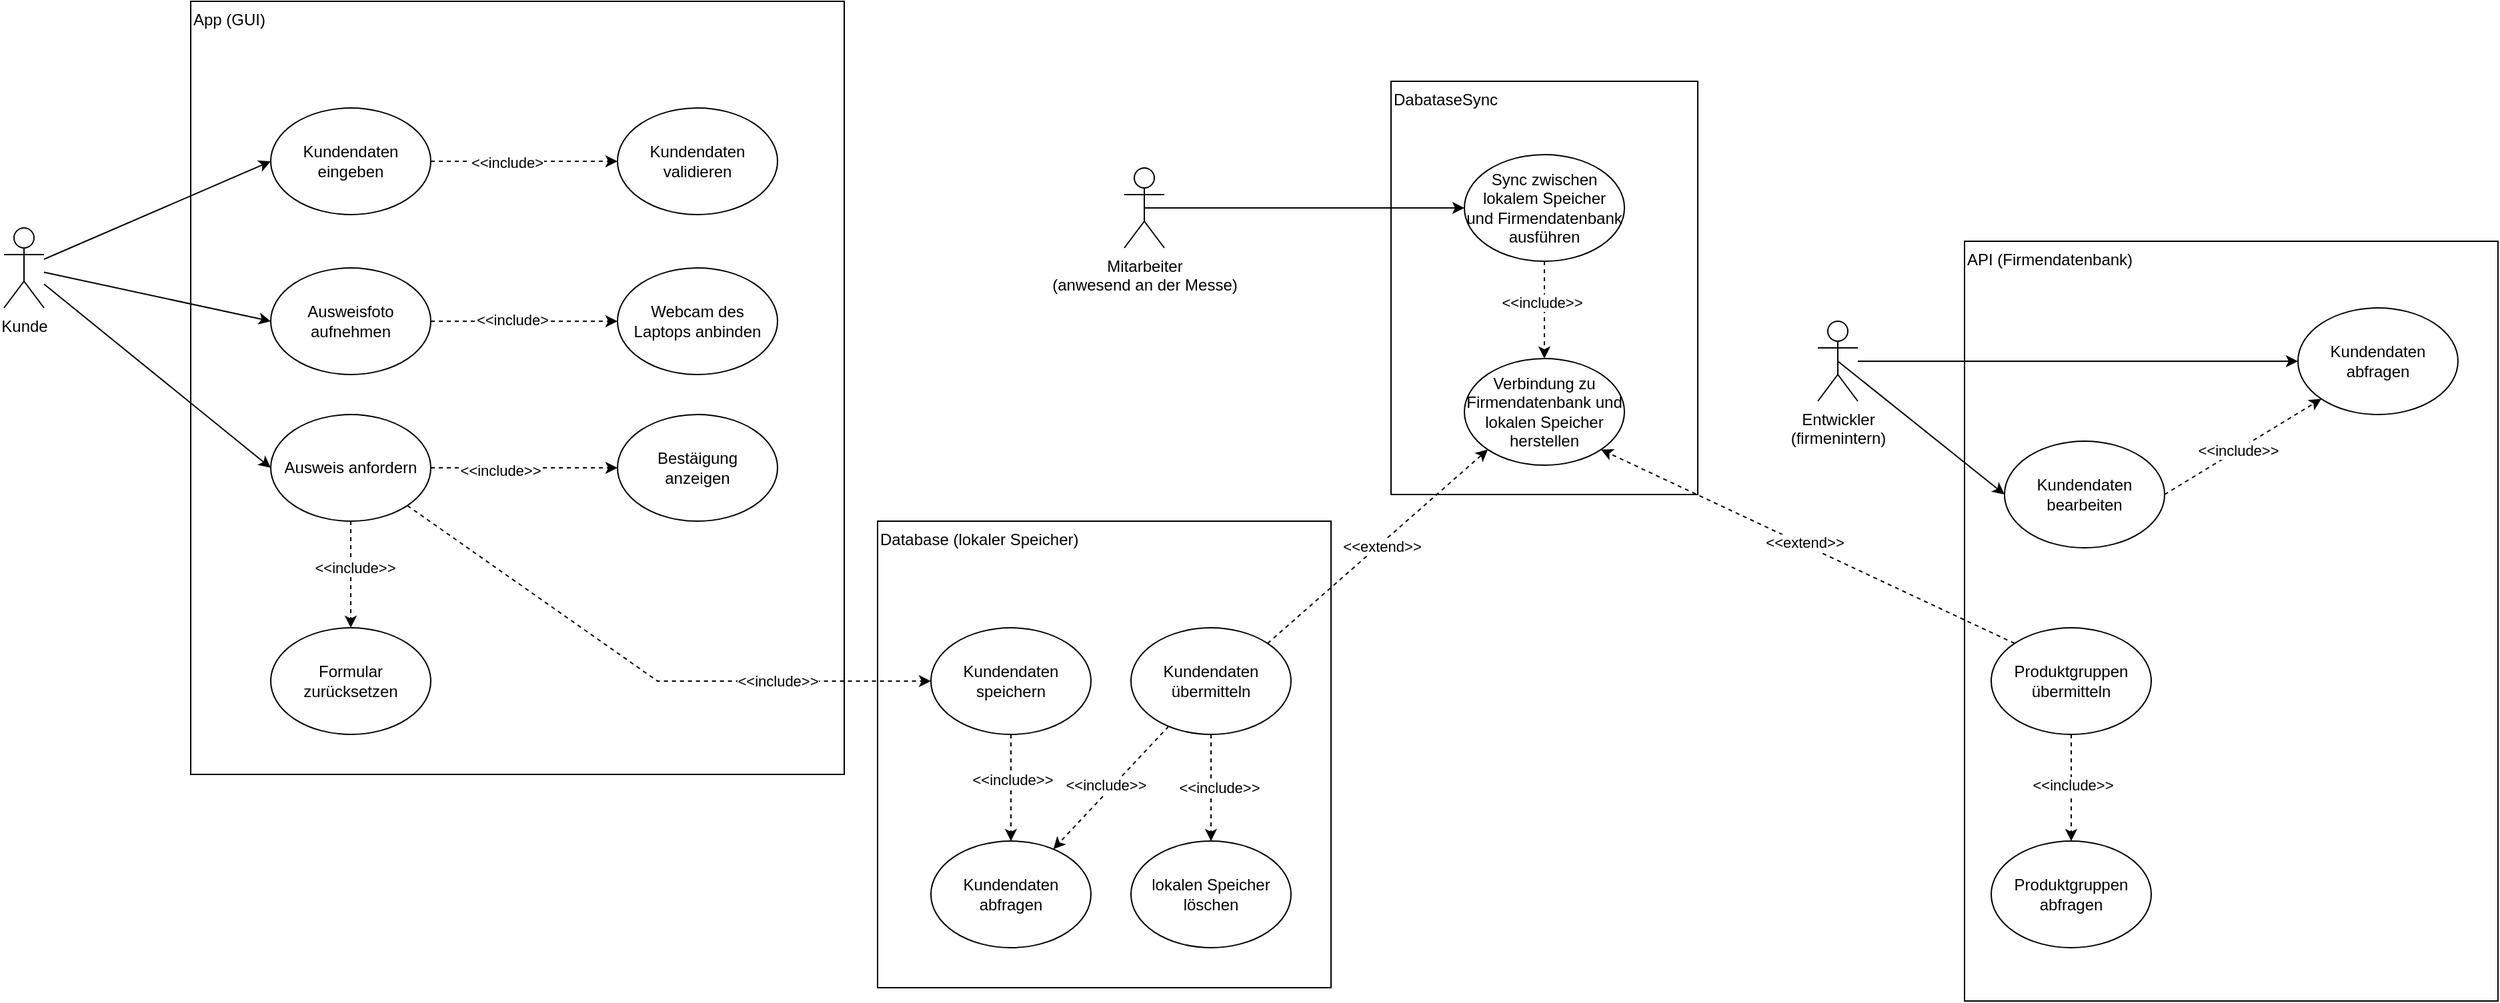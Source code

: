 <mxfile version="22.1.21" type="device">
  <diagram name="Page-1" id="VlldfjwnrynOgVQFDJk_">
    <mxGraphModel dx="2206" dy="1298" grid="1" gridSize="10" guides="1" tooltips="1" connect="1" arrows="1" fold="1" page="1" pageScale="1" pageWidth="5000" pageHeight="20000" math="0" shadow="0">
      <root>
        <mxCell id="0" />
        <mxCell id="1" parent="0" />
        <mxCell id="tAs8F7TkIRgInb-2Dxhq-51" value="API (Firmendatenbank)" style="rounded=0;whiteSpace=wrap;html=1;align=left;labelPosition=center;verticalLabelPosition=middle;verticalAlign=top;" vertex="1" parent="1">
          <mxGeometry x="1890" y="290" width="400" height="570" as="geometry" />
        </mxCell>
        <mxCell id="tAs8F7TkIRgInb-2Dxhq-26" value="Database (lokaler Speicher)" style="rounded=0;whiteSpace=wrap;html=1;align=left;labelPosition=center;verticalLabelPosition=middle;verticalAlign=top;" vertex="1" parent="1">
          <mxGeometry x="1075" y="500" width="340" height="350" as="geometry" />
        </mxCell>
        <mxCell id="tAs8F7TkIRgInb-2Dxhq-1" value="App (GUI)" style="rounded=0;whiteSpace=wrap;html=1;align=left;labelPosition=center;verticalLabelPosition=middle;verticalAlign=top;" vertex="1" parent="1">
          <mxGeometry x="560" y="110" width="490" height="580" as="geometry" />
        </mxCell>
        <mxCell id="tAs8F7TkIRgInb-2Dxhq-8" style="rounded=0;orthogonalLoop=1;jettySize=auto;html=1;entryX=0;entryY=0.5;entryDx=0;entryDy=0;" edge="1" parent="1" source="tAs8F7TkIRgInb-2Dxhq-2" target="tAs8F7TkIRgInb-2Dxhq-5">
          <mxGeometry relative="1" as="geometry" />
        </mxCell>
        <mxCell id="tAs8F7TkIRgInb-2Dxhq-14" style="rounded=0;orthogonalLoop=1;jettySize=auto;html=1;entryX=0;entryY=0.5;entryDx=0;entryDy=0;" edge="1" parent="1" source="tAs8F7TkIRgInb-2Dxhq-2" target="tAs8F7TkIRgInb-2Dxhq-13">
          <mxGeometry relative="1" as="geometry" />
        </mxCell>
        <mxCell id="tAs8F7TkIRgInb-2Dxhq-19" style="rounded=0;orthogonalLoop=1;jettySize=auto;html=1;entryX=0;entryY=0.5;entryDx=0;entryDy=0;" edge="1" parent="1" source="tAs8F7TkIRgInb-2Dxhq-2" target="tAs8F7TkIRgInb-2Dxhq-18">
          <mxGeometry relative="1" as="geometry" />
        </mxCell>
        <mxCell id="tAs8F7TkIRgInb-2Dxhq-2" value="Kunde" style="shape=umlActor;verticalLabelPosition=bottom;verticalAlign=top;html=1;outlineConnect=0;" vertex="1" parent="1">
          <mxGeometry x="420" y="280" width="30" height="60" as="geometry" />
        </mxCell>
        <mxCell id="tAs8F7TkIRgInb-2Dxhq-11" value="" style="edgeStyle=orthogonalEdgeStyle;rounded=0;orthogonalLoop=1;jettySize=auto;html=1;dashed=1;" edge="1" parent="1" source="tAs8F7TkIRgInb-2Dxhq-5" target="tAs8F7TkIRgInb-2Dxhq-10">
          <mxGeometry relative="1" as="geometry" />
        </mxCell>
        <mxCell id="tAs8F7TkIRgInb-2Dxhq-12" value="&amp;lt;&amp;lt;include&amp;gt;" style="edgeLabel;html=1;align=center;verticalAlign=middle;resizable=0;points=[];" vertex="1" connectable="0" parent="tAs8F7TkIRgInb-2Dxhq-11">
          <mxGeometry x="-0.188" y="-1" relative="1" as="geometry">
            <mxPoint as="offset" />
          </mxGeometry>
        </mxCell>
        <mxCell id="tAs8F7TkIRgInb-2Dxhq-5" value="Kundendaten&lt;br&gt;eingeben" style="ellipse;whiteSpace=wrap;html=1;" vertex="1" parent="1">
          <mxGeometry x="620" y="190" width="120" height="80" as="geometry" />
        </mxCell>
        <mxCell id="tAs8F7TkIRgInb-2Dxhq-10" value="Kundendaten&lt;br&gt;validieren" style="ellipse;whiteSpace=wrap;html=1;" vertex="1" parent="1">
          <mxGeometry x="880" y="190" width="120" height="80" as="geometry" />
        </mxCell>
        <mxCell id="tAs8F7TkIRgInb-2Dxhq-16" value="" style="edgeStyle=orthogonalEdgeStyle;rounded=0;orthogonalLoop=1;jettySize=auto;html=1;dashed=1;" edge="1" parent="1" source="tAs8F7TkIRgInb-2Dxhq-13" target="tAs8F7TkIRgInb-2Dxhq-15">
          <mxGeometry relative="1" as="geometry" />
        </mxCell>
        <mxCell id="tAs8F7TkIRgInb-2Dxhq-17" value="&amp;lt;&amp;lt;include&amp;gt;" style="edgeLabel;html=1;align=center;verticalAlign=middle;resizable=0;points=[];" vertex="1" connectable="0" parent="tAs8F7TkIRgInb-2Dxhq-16">
          <mxGeometry x="-0.131" y="1" relative="1" as="geometry">
            <mxPoint as="offset" />
          </mxGeometry>
        </mxCell>
        <mxCell id="tAs8F7TkIRgInb-2Dxhq-13" value="Ausweisfoto&lt;br&gt;aufnehmen" style="ellipse;whiteSpace=wrap;html=1;" vertex="1" parent="1">
          <mxGeometry x="620" y="310" width="120" height="80" as="geometry" />
        </mxCell>
        <mxCell id="tAs8F7TkIRgInb-2Dxhq-15" value="Webcam des&lt;br&gt;Laptops anbinden" style="ellipse;whiteSpace=wrap;html=1;" vertex="1" parent="1">
          <mxGeometry x="880" y="310" width="120" height="80" as="geometry" />
        </mxCell>
        <mxCell id="tAs8F7TkIRgInb-2Dxhq-21" value="" style="edgeStyle=orthogonalEdgeStyle;rounded=0;orthogonalLoop=1;jettySize=auto;html=1;dashed=1;" edge="1" parent="1" source="tAs8F7TkIRgInb-2Dxhq-18" target="tAs8F7TkIRgInb-2Dxhq-20">
          <mxGeometry relative="1" as="geometry" />
        </mxCell>
        <mxCell id="tAs8F7TkIRgInb-2Dxhq-22" value="&amp;lt;&amp;lt;include&amp;gt;&amp;gt;" style="edgeLabel;html=1;align=center;verticalAlign=middle;resizable=0;points=[];" vertex="1" connectable="0" parent="tAs8F7TkIRgInb-2Dxhq-21">
          <mxGeometry x="-0.262" y="-2" relative="1" as="geometry">
            <mxPoint as="offset" />
          </mxGeometry>
        </mxCell>
        <mxCell id="tAs8F7TkIRgInb-2Dxhq-24" value="" style="rounded=0;orthogonalLoop=1;jettySize=auto;html=1;dashed=1;" edge="1" parent="1" source="tAs8F7TkIRgInb-2Dxhq-18" target="tAs8F7TkIRgInb-2Dxhq-23">
          <mxGeometry relative="1" as="geometry" />
        </mxCell>
        <mxCell id="tAs8F7TkIRgInb-2Dxhq-25" value="&amp;lt;&amp;lt;include&amp;gt;&amp;gt;" style="edgeLabel;html=1;align=center;verticalAlign=middle;resizable=0;points=[];" vertex="1" connectable="0" parent="tAs8F7TkIRgInb-2Dxhq-24">
          <mxGeometry x="-0.128" y="3" relative="1" as="geometry">
            <mxPoint as="offset" />
          </mxGeometry>
        </mxCell>
        <mxCell id="tAs8F7TkIRgInb-2Dxhq-29" style="rounded=0;orthogonalLoop=1;jettySize=auto;html=1;exitX=1;exitY=1;exitDx=0;exitDy=0;entryX=0;entryY=0.5;entryDx=0;entryDy=0;dashed=1;" edge="1" parent="1" source="tAs8F7TkIRgInb-2Dxhq-18" target="tAs8F7TkIRgInb-2Dxhq-28">
          <mxGeometry relative="1" as="geometry">
            <Array as="points">
              <mxPoint x="910" y="620" />
            </Array>
          </mxGeometry>
        </mxCell>
        <mxCell id="tAs8F7TkIRgInb-2Dxhq-31" value="&amp;lt;&amp;lt;include&amp;gt;&amp;gt;" style="edgeLabel;html=1;align=center;verticalAlign=middle;resizable=0;points=[];" vertex="1" connectable="0" parent="tAs8F7TkIRgInb-2Dxhq-29">
          <mxGeometry x="0.08" y="1" relative="1" as="geometry">
            <mxPoint x="84" y="1" as="offset" />
          </mxGeometry>
        </mxCell>
        <mxCell id="tAs8F7TkIRgInb-2Dxhq-18" value="Ausweis anfordern" style="ellipse;whiteSpace=wrap;html=1;" vertex="1" parent="1">
          <mxGeometry x="620" y="420" width="120" height="80" as="geometry" />
        </mxCell>
        <mxCell id="tAs8F7TkIRgInb-2Dxhq-20" value="Bestäigung &lt;br&gt;anzeigen" style="ellipse;whiteSpace=wrap;html=1;" vertex="1" parent="1">
          <mxGeometry x="880" y="420" width="120" height="80" as="geometry" />
        </mxCell>
        <mxCell id="tAs8F7TkIRgInb-2Dxhq-23" value="Formular zurücksetzen" style="ellipse;whiteSpace=wrap;html=1;" vertex="1" parent="1">
          <mxGeometry x="620" y="580" width="120" height="80" as="geometry" />
        </mxCell>
        <mxCell id="tAs8F7TkIRgInb-2Dxhq-64" value="" style="edgeStyle=orthogonalEdgeStyle;rounded=0;orthogonalLoop=1;jettySize=auto;html=1;dashed=1;" edge="1" parent="1" source="tAs8F7TkIRgInb-2Dxhq-28" target="tAs8F7TkIRgInb-2Dxhq-40">
          <mxGeometry relative="1" as="geometry" />
        </mxCell>
        <mxCell id="tAs8F7TkIRgInb-2Dxhq-65" value="&amp;lt;&amp;lt;include&amp;gt;&amp;gt;" style="edgeLabel;html=1;align=center;verticalAlign=middle;resizable=0;points=[];" vertex="1" connectable="0" parent="tAs8F7TkIRgInb-2Dxhq-64">
          <mxGeometry x="-0.164" y="1" relative="1" as="geometry">
            <mxPoint as="offset" />
          </mxGeometry>
        </mxCell>
        <mxCell id="tAs8F7TkIRgInb-2Dxhq-28" value="Kundendaten&lt;br&gt;speichern" style="ellipse;whiteSpace=wrap;html=1;" vertex="1" parent="1">
          <mxGeometry x="1115" y="580" width="120" height="80" as="geometry" />
        </mxCell>
        <mxCell id="tAs8F7TkIRgInb-2Dxhq-60" style="edgeStyle=orthogonalEdgeStyle;rounded=0;orthogonalLoop=1;jettySize=auto;html=1;" edge="1" parent="1" source="tAs8F7TkIRgInb-2Dxhq-32" target="tAs8F7TkIRgInb-2Dxhq-58">
          <mxGeometry relative="1" as="geometry" />
        </mxCell>
        <mxCell id="tAs8F7TkIRgInb-2Dxhq-61" style="rounded=0;orthogonalLoop=1;jettySize=auto;html=1;exitX=0.5;exitY=0.5;exitDx=0;exitDy=0;exitPerimeter=0;entryX=0;entryY=0.5;entryDx=0;entryDy=0;" edge="1" parent="1" source="tAs8F7TkIRgInb-2Dxhq-32" target="tAs8F7TkIRgInb-2Dxhq-59">
          <mxGeometry relative="1" as="geometry" />
        </mxCell>
        <mxCell id="tAs8F7TkIRgInb-2Dxhq-32" value="Entwickler&lt;br&gt;(firmenintern)" style="shape=umlActor;verticalLabelPosition=bottom;verticalAlign=top;html=1;outlineConnect=0;" vertex="1" parent="1">
          <mxGeometry x="1780" y="350" width="30" height="60" as="geometry" />
        </mxCell>
        <mxCell id="tAs8F7TkIRgInb-2Dxhq-33" value="DabataseSync" style="rounded=0;whiteSpace=wrap;html=1;align=left;labelPosition=center;verticalLabelPosition=middle;verticalAlign=top;" vertex="1" parent="1">
          <mxGeometry x="1460" y="170" width="230" height="310" as="geometry" />
        </mxCell>
        <mxCell id="tAs8F7TkIRgInb-2Dxhq-47" value="" style="edgeStyle=orthogonalEdgeStyle;rounded=0;orthogonalLoop=1;jettySize=auto;html=1;dashed=1;" edge="1" parent="1" source="tAs8F7TkIRgInb-2Dxhq-34" target="tAs8F7TkIRgInb-2Dxhq-46">
          <mxGeometry relative="1" as="geometry" />
        </mxCell>
        <mxCell id="tAs8F7TkIRgInb-2Dxhq-48" value="&amp;lt;&amp;lt;include&amp;gt;&amp;gt;" style="edgeLabel;html=1;align=center;verticalAlign=middle;resizable=0;points=[];" vertex="1" connectable="0" parent="tAs8F7TkIRgInb-2Dxhq-47">
          <mxGeometry x="-0.153" y="-2" relative="1" as="geometry">
            <mxPoint as="offset" />
          </mxGeometry>
        </mxCell>
        <mxCell id="tAs8F7TkIRgInb-2Dxhq-34" value="Sync zwischen&lt;br&gt;lokalem Speicher&lt;br&gt;und Firmendatenbank&lt;br&gt;ausführen" style="ellipse;whiteSpace=wrap;html=1;" vertex="1" parent="1">
          <mxGeometry x="1515" y="225" width="120" height="80" as="geometry" />
        </mxCell>
        <mxCell id="tAs8F7TkIRgInb-2Dxhq-36" style="rounded=0;orthogonalLoop=1;jettySize=auto;html=1;exitX=0.5;exitY=0.5;exitDx=0;exitDy=0;exitPerimeter=0;entryX=0;entryY=0.5;entryDx=0;entryDy=0;" edge="1" parent="1" source="tAs8F7TkIRgInb-2Dxhq-35" target="tAs8F7TkIRgInb-2Dxhq-34">
          <mxGeometry relative="1" as="geometry" />
        </mxCell>
        <mxCell id="tAs8F7TkIRgInb-2Dxhq-35" value="Mitarbeiter&lt;br&gt;(anwesend an der Messe)" style="shape=umlActor;verticalLabelPosition=bottom;verticalAlign=top;html=1;outlineConnect=0;" vertex="1" parent="1">
          <mxGeometry x="1260" y="235" width="30" height="60" as="geometry" />
        </mxCell>
        <mxCell id="tAs8F7TkIRgInb-2Dxhq-41" value="" style="rounded=0;orthogonalLoop=1;jettySize=auto;html=1;dashed=1;" edge="1" parent="1" source="tAs8F7TkIRgInb-2Dxhq-39" target="tAs8F7TkIRgInb-2Dxhq-40">
          <mxGeometry relative="1" as="geometry">
            <Array as="points" />
          </mxGeometry>
        </mxCell>
        <mxCell id="tAs8F7TkIRgInb-2Dxhq-45" value="&amp;lt;&amp;lt;include&amp;gt;&amp;gt;" style="edgeLabel;html=1;align=center;verticalAlign=middle;resizable=0;points=[];" vertex="1" connectable="0" parent="tAs8F7TkIRgInb-2Dxhq-41">
          <mxGeometry x="0.39" relative="1" as="geometry">
            <mxPoint x="13" y="-20" as="offset" />
          </mxGeometry>
        </mxCell>
        <mxCell id="tAs8F7TkIRgInb-2Dxhq-43" value="" style="edgeStyle=orthogonalEdgeStyle;rounded=0;orthogonalLoop=1;jettySize=auto;html=1;dashed=1;" edge="1" parent="1" source="tAs8F7TkIRgInb-2Dxhq-39" target="tAs8F7TkIRgInb-2Dxhq-42">
          <mxGeometry relative="1" as="geometry" />
        </mxCell>
        <mxCell id="tAs8F7TkIRgInb-2Dxhq-44" value="&amp;lt;&amp;lt;include&amp;gt;&amp;gt;" style="edgeLabel;html=1;align=center;verticalAlign=middle;resizable=0;points=[];" vertex="1" connectable="0" parent="tAs8F7TkIRgInb-2Dxhq-43">
          <mxGeometry y="3" relative="1" as="geometry">
            <mxPoint x="3" as="offset" />
          </mxGeometry>
        </mxCell>
        <mxCell id="tAs8F7TkIRgInb-2Dxhq-39" value="Kundendaten&lt;br&gt;übermitteln" style="ellipse;whiteSpace=wrap;html=1;" vertex="1" parent="1">
          <mxGeometry x="1265" y="580" width="120" height="80" as="geometry" />
        </mxCell>
        <mxCell id="tAs8F7TkIRgInb-2Dxhq-40" value="Kundendaten abfragen" style="ellipse;whiteSpace=wrap;html=1;" vertex="1" parent="1">
          <mxGeometry x="1115" y="740" width="120" height="80" as="geometry" />
        </mxCell>
        <mxCell id="tAs8F7TkIRgInb-2Dxhq-42" value="lokalen Speicher löschen" style="ellipse;whiteSpace=wrap;html=1;" vertex="1" parent="1">
          <mxGeometry x="1265" y="740" width="120" height="80" as="geometry" />
        </mxCell>
        <mxCell id="tAs8F7TkIRgInb-2Dxhq-49" style="rounded=0;orthogonalLoop=1;jettySize=auto;html=1;exitX=1;exitY=0;exitDx=0;exitDy=0;entryX=0;entryY=1;entryDx=0;entryDy=0;dashed=1;" edge="1" parent="1" source="tAs8F7TkIRgInb-2Dxhq-39" target="tAs8F7TkIRgInb-2Dxhq-46">
          <mxGeometry relative="1" as="geometry" />
        </mxCell>
        <mxCell id="tAs8F7TkIRgInb-2Dxhq-50" value="&amp;lt;&amp;lt;extend&amp;gt;&amp;gt;" style="edgeLabel;html=1;align=center;verticalAlign=middle;resizable=0;points=[];" vertex="1" connectable="0" parent="tAs8F7TkIRgInb-2Dxhq-49">
          <mxGeometry x="0.022" y="-2" relative="1" as="geometry">
            <mxPoint as="offset" />
          </mxGeometry>
        </mxCell>
        <mxCell id="tAs8F7TkIRgInb-2Dxhq-46" value="Verbindung zu Firmendatenbank und lokalen Speicher&lt;br&gt;herstellen" style="ellipse;whiteSpace=wrap;html=1;" vertex="1" parent="1">
          <mxGeometry x="1515" y="378" width="120" height="80" as="geometry" />
        </mxCell>
        <mxCell id="tAs8F7TkIRgInb-2Dxhq-53" style="rounded=0;orthogonalLoop=1;jettySize=auto;html=1;exitX=0;exitY=0;exitDx=0;exitDy=0;entryX=1;entryY=1;entryDx=0;entryDy=0;dashed=1;" edge="1" parent="1" source="tAs8F7TkIRgInb-2Dxhq-52" target="tAs8F7TkIRgInb-2Dxhq-46">
          <mxGeometry relative="1" as="geometry" />
        </mxCell>
        <mxCell id="tAs8F7TkIRgInb-2Dxhq-54" value="&amp;lt;&amp;lt;extend&amp;gt;&amp;gt;" style="edgeLabel;html=1;align=center;verticalAlign=middle;resizable=0;points=[];" vertex="1" connectable="0" parent="tAs8F7TkIRgInb-2Dxhq-53">
          <mxGeometry x="0.021" y="-2" relative="1" as="geometry">
            <mxPoint as="offset" />
          </mxGeometry>
        </mxCell>
        <mxCell id="tAs8F7TkIRgInb-2Dxhq-56" value="" style="edgeStyle=orthogonalEdgeStyle;rounded=0;orthogonalLoop=1;jettySize=auto;html=1;dashed=1;" edge="1" parent="1" source="tAs8F7TkIRgInb-2Dxhq-52" target="tAs8F7TkIRgInb-2Dxhq-55">
          <mxGeometry relative="1" as="geometry" />
        </mxCell>
        <mxCell id="tAs8F7TkIRgInb-2Dxhq-57" value="&amp;lt;&amp;lt;include&amp;gt;&amp;gt;" style="edgeLabel;html=1;align=center;verticalAlign=middle;resizable=0;points=[];" vertex="1" connectable="0" parent="tAs8F7TkIRgInb-2Dxhq-56">
          <mxGeometry x="-0.05" y="1" relative="1" as="geometry">
            <mxPoint as="offset" />
          </mxGeometry>
        </mxCell>
        <mxCell id="tAs8F7TkIRgInb-2Dxhq-52" value="Produktgruppen&lt;br&gt;übermitteln" style="ellipse;whiteSpace=wrap;html=1;" vertex="1" parent="1">
          <mxGeometry x="1910" y="580" width="120" height="80" as="geometry" />
        </mxCell>
        <mxCell id="tAs8F7TkIRgInb-2Dxhq-55" value="Produktgruppen&lt;br&gt;abfragen" style="ellipse;whiteSpace=wrap;html=1;" vertex="1" parent="1">
          <mxGeometry x="1910" y="740" width="120" height="80" as="geometry" />
        </mxCell>
        <mxCell id="tAs8F7TkIRgInb-2Dxhq-58" value="Kundendaten&lt;br&gt;abfragen" style="ellipse;whiteSpace=wrap;html=1;" vertex="1" parent="1">
          <mxGeometry x="2140" y="340" width="120" height="80" as="geometry" />
        </mxCell>
        <mxCell id="tAs8F7TkIRgInb-2Dxhq-62" style="rounded=0;orthogonalLoop=1;jettySize=auto;html=1;exitX=1;exitY=0.5;exitDx=0;exitDy=0;entryX=0;entryY=1;entryDx=0;entryDy=0;dashed=1;" edge="1" parent="1" source="tAs8F7TkIRgInb-2Dxhq-59" target="tAs8F7TkIRgInb-2Dxhq-58">
          <mxGeometry relative="1" as="geometry" />
        </mxCell>
        <mxCell id="tAs8F7TkIRgInb-2Dxhq-63" value="&amp;lt;&amp;lt;include&amp;gt;&amp;gt;" style="edgeLabel;html=1;align=center;verticalAlign=middle;resizable=0;points=[];" vertex="1" connectable="0" parent="tAs8F7TkIRgInb-2Dxhq-62">
          <mxGeometry x="-0.069" relative="1" as="geometry">
            <mxPoint as="offset" />
          </mxGeometry>
        </mxCell>
        <mxCell id="tAs8F7TkIRgInb-2Dxhq-59" value="Kundendaten&lt;br&gt;bearbeiten" style="ellipse;whiteSpace=wrap;html=1;" vertex="1" parent="1">
          <mxGeometry x="1920" y="440" width="120" height="80" as="geometry" />
        </mxCell>
      </root>
    </mxGraphModel>
  </diagram>
</mxfile>
